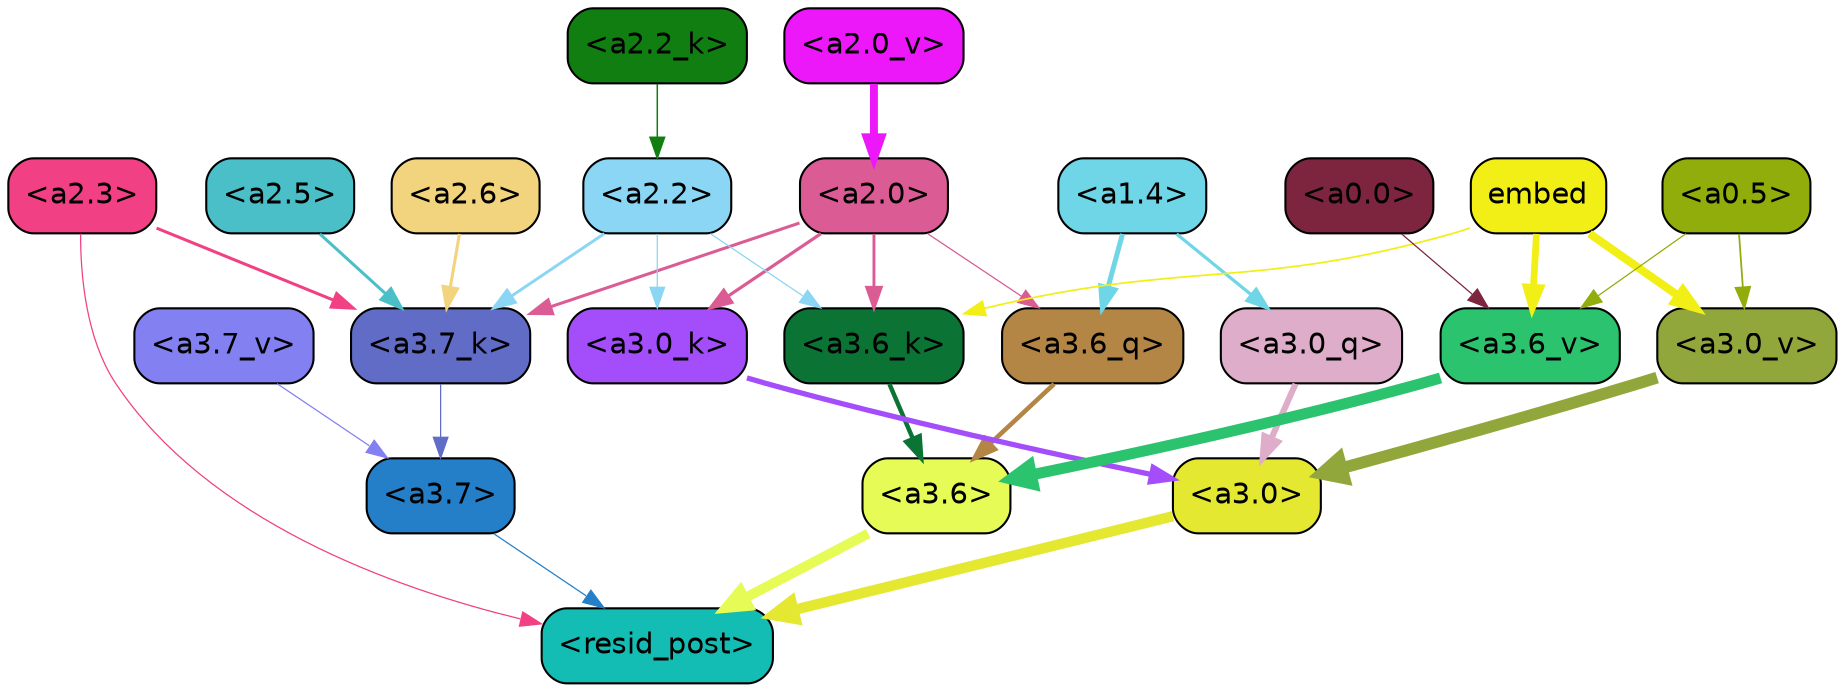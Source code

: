 strict digraph "" {
	graph [bgcolor=transparent,
		layout=dot,
		overlap=false,
		splines=true
	];
	"<a3.7>"	[color=black,
		fillcolor="#257fc8",
		fontname=Helvetica,
		shape=box,
		style="filled, rounded"];
	"<resid_post>"	[color=black,
		fillcolor="#14bdb3",
		fontname=Helvetica,
		shape=box,
		style="filled, rounded"];
	"<a3.7>" -> "<resid_post>"	[color="#257fc8",
		penwidth=0.6];
	"<a3.6>"	[color=black,
		fillcolor="#e6fb55",
		fontname=Helvetica,
		shape=box,
		style="filled, rounded"];
	"<a3.6>" -> "<resid_post>"	[color="#e6fb55",
		penwidth=4.749041676521301];
	"<a3.0>"	[color=black,
		fillcolor="#e4e831",
		fontname=Helvetica,
		shape=box,
		style="filled, rounded"];
	"<a3.0>" -> "<resid_post>"	[color="#e4e831",
		penwidth=5.004215121269226];
	"<a2.3>"	[color=black,
		fillcolor="#f14083",
		fontname=Helvetica,
		shape=box,
		style="filled, rounded"];
	"<a2.3>" -> "<resid_post>"	[color="#f14083",
		penwidth=0.6];
	"<a3.7_k>"	[color=black,
		fillcolor="#616cc6",
		fontname=Helvetica,
		shape=box,
		style="filled, rounded"];
	"<a2.3>" -> "<a3.7_k>"	[color="#f14083",
		penwidth=1.4559586644172668];
	"<a3.6_q>"	[color=black,
		fillcolor="#b48646",
		fontname=Helvetica,
		shape=box,
		style="filled, rounded"];
	"<a3.6_q>" -> "<a3.6>"	[color="#b48646",
		penwidth=2.199681341648102];
	"<a3.0_q>"	[color=black,
		fillcolor="#deadca",
		fontname=Helvetica,
		shape=box,
		style="filled, rounded"];
	"<a3.0_q>" -> "<a3.0>"	[color="#deadca",
		penwidth=2.9459195733070374];
	"<a3.7_k>" -> "<a3.7>"	[color="#616cc6",
		penwidth=0.6];
	"<a3.6_k>"	[color=black,
		fillcolor="#0b7334",
		fontname=Helvetica,
		shape=box,
		style="filled, rounded"];
	"<a3.6_k>" -> "<a3.6>"	[color="#0b7334",
		penwidth=2.13908451795578];
	"<a3.0_k>"	[color=black,
		fillcolor="#a44dfb",
		fontname=Helvetica,
		shape=box,
		style="filled, rounded"];
	"<a3.0_k>" -> "<a3.0>"	[color="#a44dfb",
		penwidth=2.520303964614868];
	"<a3.7_v>"	[color=black,
		fillcolor="#8381f1",
		fontname=Helvetica,
		shape=box,
		style="filled, rounded"];
	"<a3.7_v>" -> "<a3.7>"	[color="#8381f1",
		penwidth=0.6];
	"<a3.6_v>"	[color=black,
		fillcolor="#2cc36f",
		fontname=Helvetica,
		shape=box,
		style="filled, rounded"];
	"<a3.6_v>" -> "<a3.6>"	[color="#2cc36f",
		penwidth=5.297133803367615];
	"<a3.0_v>"	[color=black,
		fillcolor="#92a73b",
		fontname=Helvetica,
		shape=box,
		style="filled, rounded"];
	"<a3.0_v>" -> "<a3.0>"	[color="#92a73b",
		penwidth=5.680712580680847];
	"<a2.0>"	[color=black,
		fillcolor="#db5c95",
		fontname=Helvetica,
		shape=box,
		style="filled, rounded"];
	"<a2.0>" -> "<a3.6_q>"	[color="#db5c95",
		penwidth=0.6];
	"<a2.0>" -> "<a3.7_k>"	[color="#db5c95",
		penwidth=1.4582423567771912];
	"<a2.0>" -> "<a3.6_k>"	[color="#db5c95",
		penwidth=1.3792681694030762];
	"<a2.0>" -> "<a3.0_k>"	[color="#db5c95",
		penwidth=1.5433646440505981];
	"<a1.4>"	[color=black,
		fillcolor="#6fd6e8",
		fontname=Helvetica,
		shape=box,
		style="filled, rounded"];
	"<a1.4>" -> "<a3.6_q>"	[color="#6fd6e8",
		penwidth=2.407962203025818];
	"<a1.4>" -> "<a3.0_q>"	[color="#6fd6e8",
		penwidth=1.5490156412124634];
	"<a2.6>"	[color=black,
		fillcolor="#f1d47d",
		fontname=Helvetica,
		shape=box,
		style="filled, rounded"];
	"<a2.6>" -> "<a3.7_k>"	[color="#f1d47d",
		penwidth=1.468173325061798];
	"<a2.5>"	[color=black,
		fillcolor="#4abfc8",
		fontname=Helvetica,
		shape=box,
		style="filled, rounded"];
	"<a2.5>" -> "<a3.7_k>"	[color="#4abfc8",
		penwidth=1.457568109035492];
	"<a2.2>"	[color=black,
		fillcolor="#8ad6f4",
		fontname=Helvetica,
		shape=box,
		style="filled, rounded"];
	"<a2.2>" -> "<a3.7_k>"	[color="#8ad6f4",
		penwidth=1.4199435114860535];
	"<a2.2>" -> "<a3.6_k>"	[color="#8ad6f4",
		penwidth=0.6];
	"<a2.2>" -> "<a3.0_k>"	[color="#8ad6f4",
		penwidth=0.6];
	embed	[color=black,
		fillcolor="#f2ef16",
		fontname=Helvetica,
		shape=box,
		style="filled, rounded"];
	embed -> "<a3.6_k>"	[color="#f2ef16",
		penwidth=0.8273519277572632];
	embed -> "<a3.6_v>"	[color="#f2ef16",
		penwidth=3.2414157912135124];
	embed -> "<a3.0_v>"	[color="#f2ef16",
		penwidth=3.929257571697235];
	"<a0.5>"	[color=black,
		fillcolor="#91ad0c",
		fontname=Helvetica,
		shape=box,
		style="filled, rounded"];
	"<a0.5>" -> "<a3.6_v>"	[color="#91ad0c",
		penwidth=0.6];
	"<a0.5>" -> "<a3.0_v>"	[color="#91ad0c",
		penwidth=0.8535017371177673];
	"<a0.0>"	[color=black,
		fillcolor="#7d253f",
		fontname=Helvetica,
		shape=box,
		style="filled, rounded"];
	"<a0.0>" -> "<a3.6_v>"	[color="#7d253f",
		penwidth=0.6];
	"<a2.2_k>"	[color=black,
		fillcolor="#117e11",
		fontname=Helvetica,
		shape=box,
		style="filled, rounded"];
	"<a2.2_k>" -> "<a2.2>"	[color="#117e11",
		penwidth=0.7200896441936493];
	"<a2.0_v>"	[color=black,
		fillcolor="#ec18f9",
		fontname=Helvetica,
		shape=box,
		style="filled, rounded"];
	"<a2.0_v>" -> "<a2.0>"	[color="#ec18f9",
		penwidth=3.7890332341194153];
}

